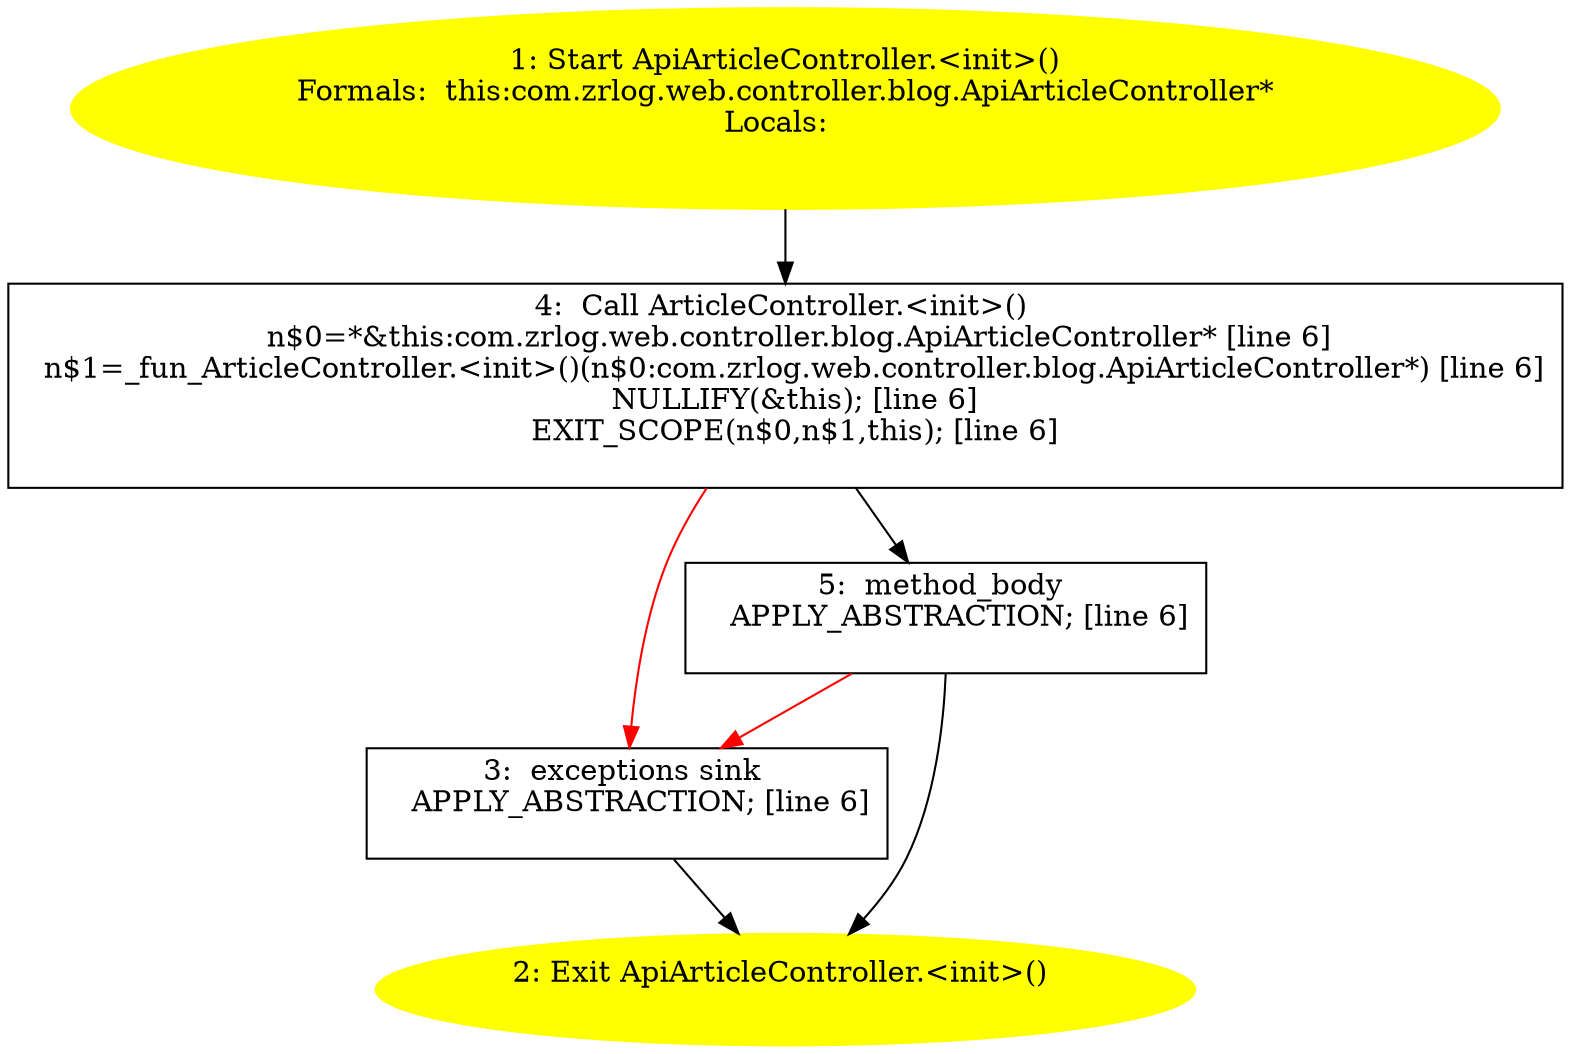 /* @generated */
digraph cfg {
"com.zrlog.web.controller.blog.ApiArticleController.<init>().dcf26d5703f9281e0110133a5e59df1c_1" [label="1: Start ApiArticleController.<init>()\nFormals:  this:com.zrlog.web.controller.blog.ApiArticleController*\nLocals:  \n  " color=yellow style=filled]
	

	 "com.zrlog.web.controller.blog.ApiArticleController.<init>().dcf26d5703f9281e0110133a5e59df1c_1" -> "com.zrlog.web.controller.blog.ApiArticleController.<init>().dcf26d5703f9281e0110133a5e59df1c_4" ;
"com.zrlog.web.controller.blog.ApiArticleController.<init>().dcf26d5703f9281e0110133a5e59df1c_2" [label="2: Exit ApiArticleController.<init>() \n  " color=yellow style=filled]
	

"com.zrlog.web.controller.blog.ApiArticleController.<init>().dcf26d5703f9281e0110133a5e59df1c_3" [label="3:  exceptions sink \n   APPLY_ABSTRACTION; [line 6]\n " shape="box"]
	

	 "com.zrlog.web.controller.blog.ApiArticleController.<init>().dcf26d5703f9281e0110133a5e59df1c_3" -> "com.zrlog.web.controller.blog.ApiArticleController.<init>().dcf26d5703f9281e0110133a5e59df1c_2" ;
"com.zrlog.web.controller.blog.ApiArticleController.<init>().dcf26d5703f9281e0110133a5e59df1c_4" [label="4:  Call ArticleController.<init>() \n   n$0=*&this:com.zrlog.web.controller.blog.ApiArticleController* [line 6]\n  n$1=_fun_ArticleController.<init>()(n$0:com.zrlog.web.controller.blog.ApiArticleController*) [line 6]\n  NULLIFY(&this); [line 6]\n  EXIT_SCOPE(n$0,n$1,this); [line 6]\n " shape="box"]
	

	 "com.zrlog.web.controller.blog.ApiArticleController.<init>().dcf26d5703f9281e0110133a5e59df1c_4" -> "com.zrlog.web.controller.blog.ApiArticleController.<init>().dcf26d5703f9281e0110133a5e59df1c_5" ;
	 "com.zrlog.web.controller.blog.ApiArticleController.<init>().dcf26d5703f9281e0110133a5e59df1c_4" -> "com.zrlog.web.controller.blog.ApiArticleController.<init>().dcf26d5703f9281e0110133a5e59df1c_3" [color="red" ];
"com.zrlog.web.controller.blog.ApiArticleController.<init>().dcf26d5703f9281e0110133a5e59df1c_5" [label="5:  method_body \n   APPLY_ABSTRACTION; [line 6]\n " shape="box"]
	

	 "com.zrlog.web.controller.blog.ApiArticleController.<init>().dcf26d5703f9281e0110133a5e59df1c_5" -> "com.zrlog.web.controller.blog.ApiArticleController.<init>().dcf26d5703f9281e0110133a5e59df1c_2" ;
	 "com.zrlog.web.controller.blog.ApiArticleController.<init>().dcf26d5703f9281e0110133a5e59df1c_5" -> "com.zrlog.web.controller.blog.ApiArticleController.<init>().dcf26d5703f9281e0110133a5e59df1c_3" [color="red" ];
}
